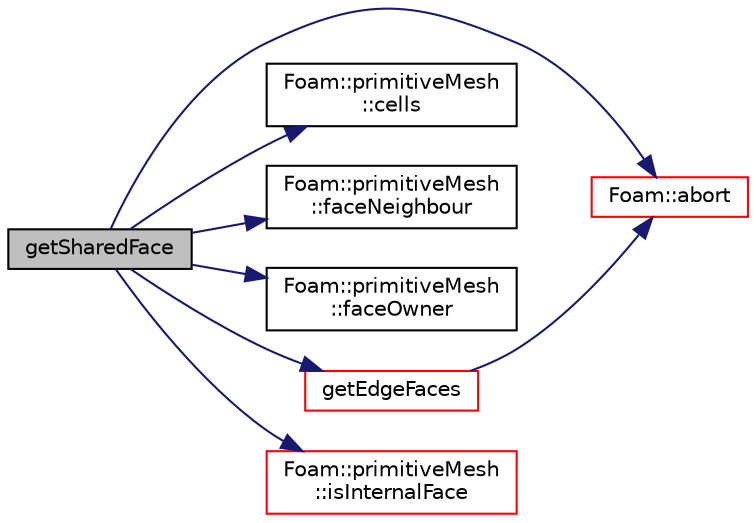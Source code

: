 digraph "getSharedFace"
{
  bgcolor="transparent";
  edge [fontname="Helvetica",fontsize="10",labelfontname="Helvetica",labelfontsize="10"];
  node [fontname="Helvetica",fontsize="10",shape=record];
  rankdir="LR";
  Node1214 [label="getSharedFace",height=0.2,width=0.4,color="black", fillcolor="grey75", style="filled", fontcolor="black"];
  Node1214 -> Node1215 [color="midnightblue",fontsize="10",style="solid",fontname="Helvetica"];
  Node1215 [label="Foam::abort",height=0.2,width=0.4,color="red",URL="$a21851.html#a447107a607d03e417307c203fa5fb44b"];
  Node1214 -> Node1260 [color="midnightblue",fontsize="10",style="solid",fontname="Helvetica"];
  Node1260 [label="Foam::primitiveMesh\l::cells",height=0.2,width=0.4,color="black",URL="$a28685.html#af19bf800d725a623c7b1d0101d65e7d3"];
  Node1214 -> Node1261 [color="midnightblue",fontsize="10",style="solid",fontname="Helvetica"];
  Node1261 [label="Foam::primitiveMesh\l::faceNeighbour",height=0.2,width=0.4,color="black",URL="$a28685.html#acd9489a2ac1ec02451fef1f415386694",tooltip="Face face-neighbour addressing. "];
  Node1214 -> Node1262 [color="midnightblue",fontsize="10",style="solid",fontname="Helvetica"];
  Node1262 [label="Foam::primitiveMesh\l::faceOwner",height=0.2,width=0.4,color="black",URL="$a28685.html#a95a88187f795e30779aa3bac679d9bfc",tooltip="Face face-owner addresing. "];
  Node1214 -> Node1263 [color="midnightblue",fontsize="10",style="solid",fontname="Helvetica"];
  Node1263 [label="getEdgeFaces",height=0.2,width=0.4,color="red",URL="$a21883.html#a3d09936ea8afeb00ac1f2203cf95ac7a",tooltip="Get faces on cell using edgeI. Throws error if no two found. "];
  Node1263 -> Node1215 [color="midnightblue",fontsize="10",style="solid",fontname="Helvetica"];
  Node1214 -> Node1289 [color="midnightblue",fontsize="10",style="solid",fontname="Helvetica"];
  Node1289 [label="Foam::primitiveMesh\l::isInternalFace",height=0.2,width=0.4,color="red",URL="$a28685.html#ae3e48ad9ec4c5132ec7d3d702ad17c9e",tooltip="Return true if given face label is internal to the mesh. "];
}
